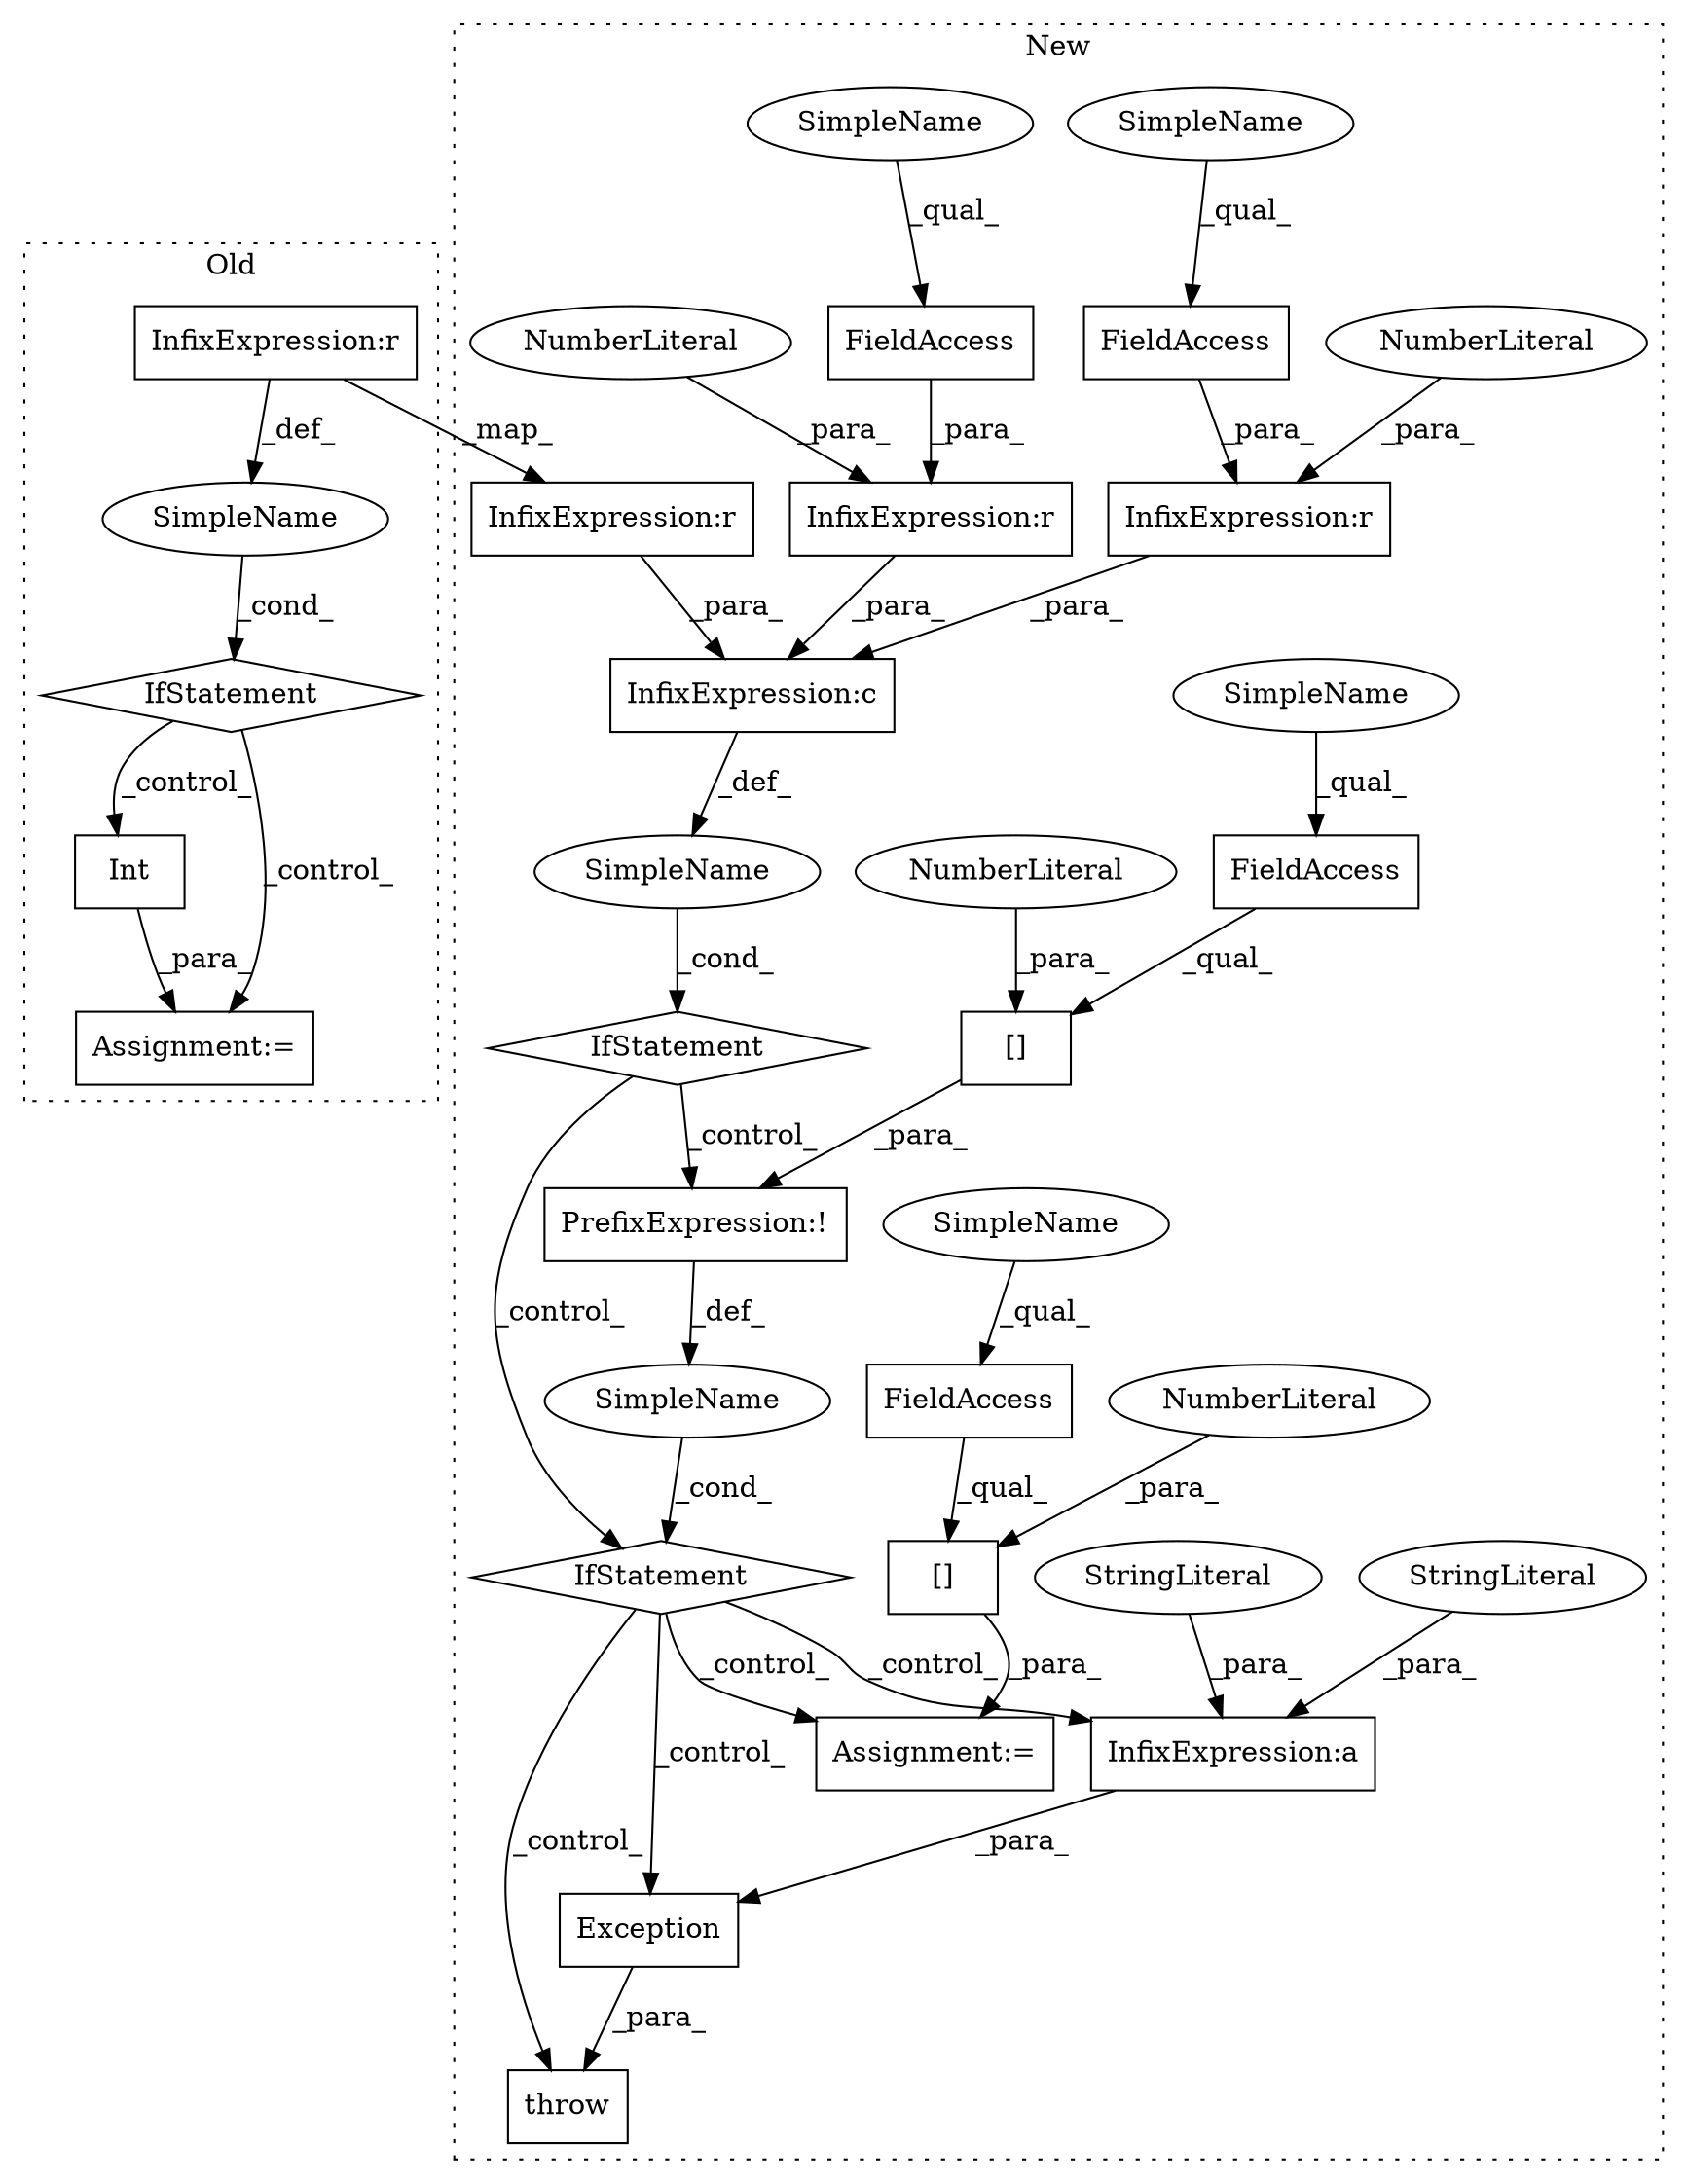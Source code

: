 digraph G {
subgraph cluster0 {
1 [label="Int" a="32" s="7235,7249" l="4,1" shape="box"];
3 [label="Assignment:=" a="7" s="7234" l="1" shape="box"];
9 [label="SimpleName" a="42" s="" l="" shape="ellipse"];
13 [label="InfixExpression:r" a="27" s="7198" l="4" shape="box"];
27 [label="IfStatement" a="25" s="7178,7214" l="4,2" shape="diamond"];
label = "Old";
style="dotted";
}
subgraph cluster1 {
2 [label="IfStatement" a="25" s="7171,7254" l="4,2" shape="diamond"];
4 [label="Assignment:=" a="7" s="7444" l="1" shape="box"];
5 [label="SimpleName" a="42" s="" l="" shape="ellipse"];
6 [label="InfixExpression:r" a="27" s="7249" l="3" shape="box"];
7 [label="FieldAccess" a="22" s="7241" l="8" shape="box"];
8 [label="InfixExpression:c" a="27" s="7209" l="4" shape="box"];
10 [label="InfixExpression:r" a="27" s="7231" l="3" shape="box"];
11 [label="NumberLiteral" a="34" s="7252" l="1" shape="ellipse"];
12 [label="InfixExpression:r" a="27" s="7192" l="4" shape="box"];
14 [label="SimpleName" a="42" s="" l="" shape="ellipse"];
15 [label="throw" a="53" s="7300" l="6" shape="box"];
16 [label="InfixExpression:a" a="27" s="7360" l="3" shape="box"];
17 [label="PrefixExpression:!" a="38" s="7268" l="1" shape="box"];
18 [label="NumberLiteral" a="34" s="7234" l="1" shape="ellipse"];
19 [label="[]" a="2" s="7445,7463" l="17,1" shape="box"];
20 [label="NumberLiteral" a="34" s="7462" l="1" shape="ellipse"];
21 [label="[]" a="2" s="7269,7287" l="17,1" shape="box"];
22 [label="NumberLiteral" a="34" s="7286" l="1" shape="ellipse"];
23 [label="FieldAccess" a="22" s="7445" l="16" shape="box"];
24 [label="FieldAccess" a="22" s="7269" l="16" shape="box"];
25 [label="FieldAccess" a="22" s="7223" l="8" shape="box"];
26 [label="IfStatement" a="25" s="7264,7288" l="4,2" shape="diamond"];
28 [label="StringLiteral" a="45" s="7363" l="54" shape="ellipse"];
29 [label="StringLiteral" a="45" s="7316" l="44" shape="ellipse"];
30 [label="Exception" a="32" s="7306,7417" l="10,1" shape="box"];
31 [label="SimpleName" a="42" s="7269" l="4" shape="ellipse"];
32 [label="SimpleName" a="42" s="7445" l="4" shape="ellipse"];
33 [label="SimpleName" a="42" s="7223" l="4" shape="ellipse"];
34 [label="SimpleName" a="42" s="7241" l="4" shape="ellipse"];
label = "New";
style="dotted";
}
1 -> 3 [label="_para_"];
2 -> 26 [label="_control_"];
2 -> 17 [label="_control_"];
5 -> 2 [label="_cond_"];
6 -> 8 [label="_para_"];
7 -> 6 [label="_para_"];
8 -> 5 [label="_def_"];
9 -> 27 [label="_cond_"];
10 -> 8 [label="_para_"];
11 -> 6 [label="_para_"];
12 -> 8 [label="_para_"];
13 -> 12 [label="_map_"];
13 -> 9 [label="_def_"];
14 -> 26 [label="_cond_"];
16 -> 30 [label="_para_"];
17 -> 14 [label="_def_"];
18 -> 10 [label="_para_"];
19 -> 4 [label="_para_"];
20 -> 19 [label="_para_"];
21 -> 17 [label="_para_"];
22 -> 21 [label="_para_"];
23 -> 19 [label="_qual_"];
24 -> 21 [label="_qual_"];
25 -> 10 [label="_para_"];
26 -> 16 [label="_control_"];
26 -> 30 [label="_control_"];
26 -> 4 [label="_control_"];
26 -> 15 [label="_control_"];
27 -> 3 [label="_control_"];
27 -> 1 [label="_control_"];
28 -> 16 [label="_para_"];
29 -> 16 [label="_para_"];
30 -> 15 [label="_para_"];
31 -> 24 [label="_qual_"];
32 -> 23 [label="_qual_"];
33 -> 25 [label="_qual_"];
34 -> 7 [label="_qual_"];
}